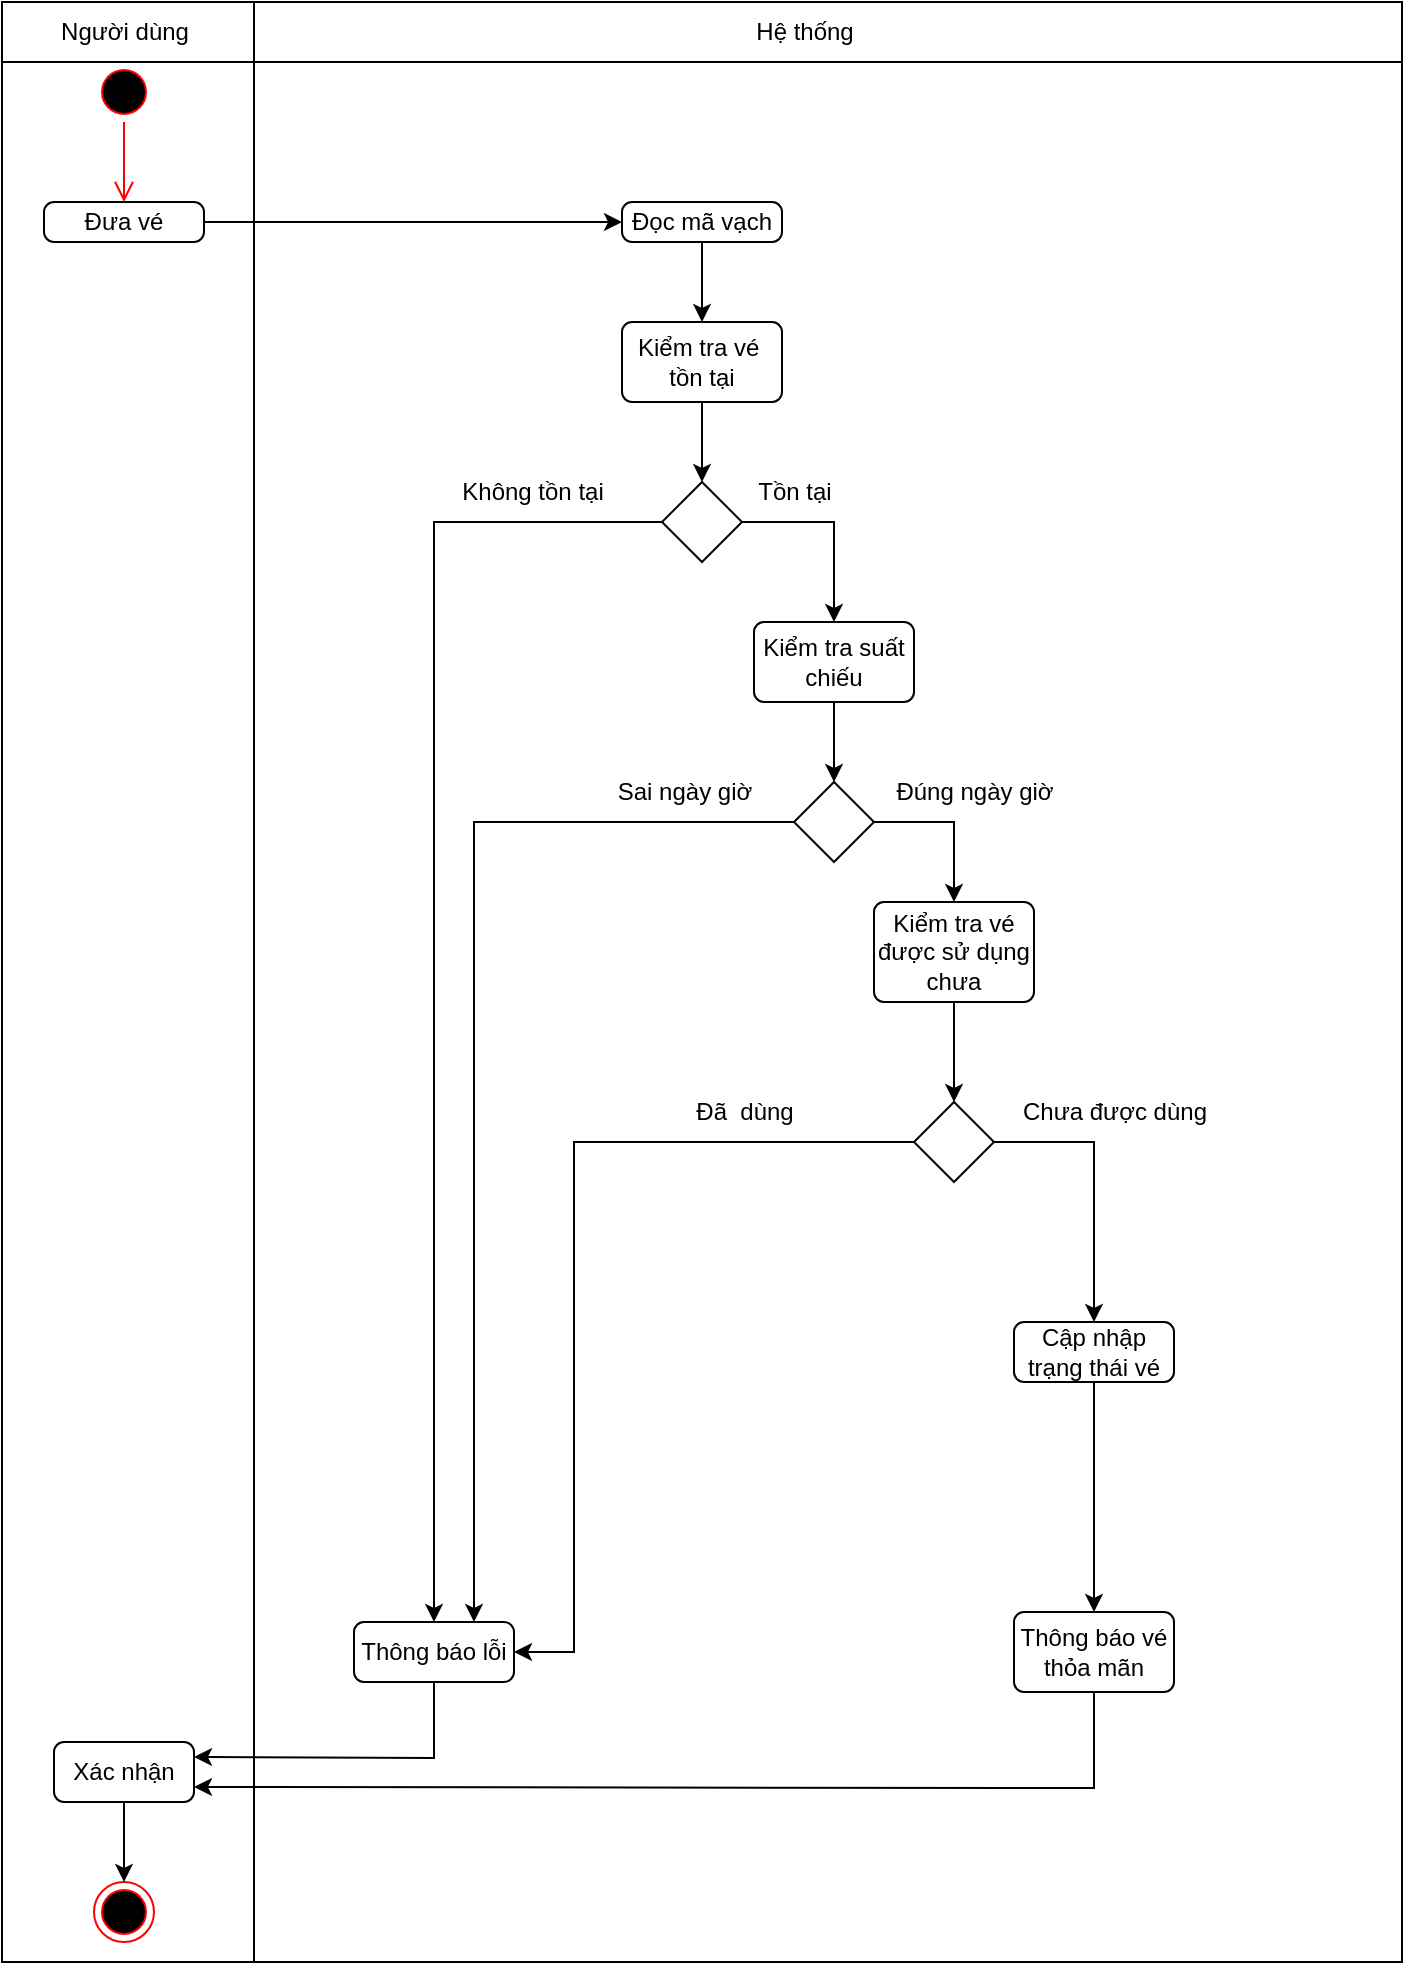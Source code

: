<mxfile version="26.3.0">
  <diagram name="Trang-1" id="3O6v079cTNL4a60Rlskj">
    <mxGraphModel dx="1281" dy="1731" grid="1" gridSize="10" guides="1" tooltips="1" connect="1" arrows="1" fold="1" page="1" pageScale="1" pageWidth="827" pageHeight="1169" math="0" shadow="0">
      <root>
        <mxCell id="0" />
        <mxCell id="1" parent="0" />
        <mxCell id="9X-iyGA57ElhtHI6-V3u-1" value="" style="shape=internalStorage;whiteSpace=wrap;html=1;backgroundOutline=1;dx=126;dy=30;" vertex="1" parent="1">
          <mxGeometry x="64" y="-740" width="700" height="980" as="geometry" />
        </mxCell>
        <mxCell id="9X-iyGA57ElhtHI6-V3u-2" value="Người dùng" style="text;html=1;align=center;verticalAlign=middle;resizable=0;points=[];autosize=1;strokeColor=none;fillColor=none;" vertex="1" parent="1">
          <mxGeometry x="80" y="-740" width="90" height="30" as="geometry" />
        </mxCell>
        <mxCell id="9X-iyGA57ElhtHI6-V3u-3" value="Hệ thống" style="text;html=1;align=center;verticalAlign=middle;resizable=0;points=[];autosize=1;strokeColor=none;fillColor=none;" vertex="1" parent="1">
          <mxGeometry x="430" y="-740" width="70" height="30" as="geometry" />
        </mxCell>
        <mxCell id="9X-iyGA57ElhtHI6-V3u-6" value="Đưa vé" style="html=1;align=center;verticalAlign=middle;rounded=1;absoluteArcSize=1;arcSize=10;dashed=0;whiteSpace=wrap;" vertex="1" parent="1">
          <mxGeometry x="85" y="-640" width="80" height="20" as="geometry" />
        </mxCell>
        <mxCell id="9X-iyGA57ElhtHI6-V3u-8" value="" style="ellipse;html=1;shape=startState;fillColor=#000000;strokeColor=#ff0000;" vertex="1" parent="1">
          <mxGeometry x="110" y="-710" width="30" height="30" as="geometry" />
        </mxCell>
        <mxCell id="9X-iyGA57ElhtHI6-V3u-9" value="" style="edgeStyle=orthogonalEdgeStyle;html=1;verticalAlign=bottom;endArrow=open;endSize=8;strokeColor=#ff0000;rounded=0;entryX=0.5;entryY=0;entryDx=0;entryDy=0;" edge="1" source="9X-iyGA57ElhtHI6-V3u-8" parent="1" target="9X-iyGA57ElhtHI6-V3u-6">
          <mxGeometry relative="1" as="geometry">
            <mxPoint x="125" y="-640" as="targetPoint" />
          </mxGeometry>
        </mxCell>
        <mxCell id="9X-iyGA57ElhtHI6-V3u-10" value="Đọc mã vạch" style="html=1;align=center;verticalAlign=middle;rounded=1;absoluteArcSize=1;arcSize=10;dashed=0;whiteSpace=wrap;" vertex="1" parent="1">
          <mxGeometry x="374" y="-640" width="80" height="20" as="geometry" />
        </mxCell>
        <mxCell id="9X-iyGA57ElhtHI6-V3u-12" value="" style="endArrow=classic;html=1;rounded=0;exitX=1;exitY=0.5;exitDx=0;exitDy=0;entryX=0;entryY=0.5;entryDx=0;entryDy=0;" edge="1" parent="1" source="9X-iyGA57ElhtHI6-V3u-6" target="9X-iyGA57ElhtHI6-V3u-10">
          <mxGeometry width="50" height="50" relative="1" as="geometry">
            <mxPoint x="390" y="-500" as="sourcePoint" />
            <mxPoint x="440" y="-550" as="targetPoint" />
          </mxGeometry>
        </mxCell>
        <mxCell id="9X-iyGA57ElhtHI6-V3u-13" value="" style="endArrow=classic;html=1;rounded=0;exitX=0.5;exitY=1;exitDx=0;exitDy=0;entryX=0.5;entryY=0;entryDx=0;entryDy=0;" edge="1" parent="1" source="9X-iyGA57ElhtHI6-V3u-10" target="9X-iyGA57ElhtHI6-V3u-14">
          <mxGeometry width="50" height="50" relative="1" as="geometry">
            <mxPoint x="175" y="-620" as="sourcePoint" />
            <mxPoint x="384" y="-620" as="targetPoint" />
          </mxGeometry>
        </mxCell>
        <mxCell id="9X-iyGA57ElhtHI6-V3u-14" value="Kiểm tra vé&amp;nbsp; tồn tại" style="html=1;align=center;verticalAlign=middle;rounded=1;absoluteArcSize=1;arcSize=10;dashed=0;whiteSpace=wrap;" vertex="1" parent="1">
          <mxGeometry x="374" y="-580" width="80" height="40" as="geometry" />
        </mxCell>
        <mxCell id="9X-iyGA57ElhtHI6-V3u-15" value="Kiểm tra suất chiếu" style="html=1;align=center;verticalAlign=middle;rounded=1;absoluteArcSize=1;arcSize=10;dashed=0;whiteSpace=wrap;" vertex="1" parent="1">
          <mxGeometry x="440" y="-430" width="80" height="40" as="geometry" />
        </mxCell>
        <mxCell id="9X-iyGA57ElhtHI6-V3u-16" value="Kiểm tra vé được sử dụng chưa" style="html=1;align=center;verticalAlign=middle;rounded=1;absoluteArcSize=1;arcSize=10;dashed=0;whiteSpace=wrap;" vertex="1" parent="1">
          <mxGeometry x="500" y="-290" width="80" height="50" as="geometry" />
        </mxCell>
        <mxCell id="9X-iyGA57ElhtHI6-V3u-17" value="" style="shape=rhombus;html=1;verticalLabelPosition=bottom;verticalAlignment=top;" vertex="1" parent="1">
          <mxGeometry x="394" y="-500" width="40" height="40" as="geometry" />
        </mxCell>
        <mxCell id="9X-iyGA57ElhtHI6-V3u-21" value="" style="endArrow=classic;html=1;rounded=0;exitX=0.5;exitY=1;exitDx=0;exitDy=0;entryX=0.5;entryY=0;entryDx=0;entryDy=0;" edge="1" parent="1" target="9X-iyGA57ElhtHI6-V3u-17">
          <mxGeometry width="50" height="50" relative="1" as="geometry">
            <mxPoint x="414" y="-540" as="sourcePoint" />
            <mxPoint x="414" y="-500" as="targetPoint" />
          </mxGeometry>
        </mxCell>
        <mxCell id="9X-iyGA57ElhtHI6-V3u-22" value="" style="endArrow=classic;html=1;rounded=0;exitX=1;exitY=0.5;exitDx=0;exitDy=0;" edge="1" parent="1" source="9X-iyGA57ElhtHI6-V3u-17" target="9X-iyGA57ElhtHI6-V3u-15">
          <mxGeometry width="50" height="50" relative="1" as="geometry">
            <mxPoint x="570" y="-500" as="sourcePoint" />
            <mxPoint x="570" y="-460" as="targetPoint" />
            <Array as="points">
              <mxPoint x="480" y="-480" />
            </Array>
          </mxGeometry>
        </mxCell>
        <mxCell id="9X-iyGA57ElhtHI6-V3u-23" value="" style="endArrow=classic;html=1;rounded=0;exitX=0;exitY=0.5;exitDx=0;exitDy=0;entryX=0.5;entryY=0;entryDx=0;entryDy=0;" edge="1" parent="1" source="9X-iyGA57ElhtHI6-V3u-17" target="9X-iyGA57ElhtHI6-V3u-24">
          <mxGeometry width="50" height="50" relative="1" as="geometry">
            <mxPoint x="424" y="-530" as="sourcePoint" />
            <mxPoint x="424" y="-490" as="targetPoint" />
            <Array as="points">
              <mxPoint x="280" y="-480" />
            </Array>
          </mxGeometry>
        </mxCell>
        <mxCell id="9X-iyGA57ElhtHI6-V3u-24" value="Thông báo lỗi" style="html=1;align=center;verticalAlign=middle;rounded=1;absoluteArcSize=1;arcSize=10;dashed=0;whiteSpace=wrap;" vertex="1" parent="1">
          <mxGeometry x="240" y="70" width="80" height="30" as="geometry" />
        </mxCell>
        <mxCell id="9X-iyGA57ElhtHI6-V3u-25" value="" style="rhombus;whiteSpace=wrap;html=1;" vertex="1" parent="1">
          <mxGeometry x="460" y="-350" width="40" height="40" as="geometry" />
        </mxCell>
        <mxCell id="9X-iyGA57ElhtHI6-V3u-26" value="" style="endArrow=classic;html=1;rounded=0;exitX=0.5;exitY=1;exitDx=0;exitDy=0;entryX=0.5;entryY=0;entryDx=0;entryDy=0;" edge="1" parent="1" source="9X-iyGA57ElhtHI6-V3u-15" target="9X-iyGA57ElhtHI6-V3u-25">
          <mxGeometry width="50" height="50" relative="1" as="geometry">
            <mxPoint x="490" y="-380" as="sourcePoint" />
            <mxPoint x="490" y="-340" as="targetPoint" />
          </mxGeometry>
        </mxCell>
        <mxCell id="9X-iyGA57ElhtHI6-V3u-27" value="" style="endArrow=classic;html=1;rounded=0;exitX=1;exitY=0.5;exitDx=0;exitDy=0;entryX=0.5;entryY=0;entryDx=0;entryDy=0;" edge="1" parent="1" source="9X-iyGA57ElhtHI6-V3u-25" target="9X-iyGA57ElhtHI6-V3u-16">
          <mxGeometry width="50" height="50" relative="1" as="geometry">
            <mxPoint x="550" y="-330" as="sourcePoint" />
            <mxPoint x="626" y="-280" as="targetPoint" />
            <Array as="points">
              <mxPoint x="540" y="-330" />
            </Array>
          </mxGeometry>
        </mxCell>
        <mxCell id="9X-iyGA57ElhtHI6-V3u-28" value="" style="endArrow=classic;html=1;rounded=0;exitX=0;exitY=0.5;exitDx=0;exitDy=0;entryX=0.75;entryY=0;entryDx=0;entryDy=0;" edge="1" parent="1" source="9X-iyGA57ElhtHI6-V3u-25" target="9X-iyGA57ElhtHI6-V3u-24">
          <mxGeometry width="50" height="50" relative="1" as="geometry">
            <mxPoint x="488" y="-330" as="sourcePoint" />
            <mxPoint x="374" y="-10" as="targetPoint" />
            <Array as="points">
              <mxPoint x="300" y="-330" />
            </Array>
          </mxGeometry>
        </mxCell>
        <mxCell id="9X-iyGA57ElhtHI6-V3u-31" value="" style="rhombus;whiteSpace=wrap;html=1;" vertex="1" parent="1">
          <mxGeometry x="520" y="-190" width="40" height="40" as="geometry" />
        </mxCell>
        <mxCell id="9X-iyGA57ElhtHI6-V3u-32" value="" style="endArrow=classic;html=1;rounded=0;exitX=0.5;exitY=1;exitDx=0;exitDy=0;entryX=0.5;entryY=0;entryDx=0;entryDy=0;" edge="1" parent="1" source="9X-iyGA57ElhtHI6-V3u-16" target="9X-iyGA57ElhtHI6-V3u-31">
          <mxGeometry width="50" height="50" relative="1" as="geometry">
            <mxPoint x="580" y="-210" as="sourcePoint" />
            <mxPoint x="580" y="-170" as="targetPoint" />
          </mxGeometry>
        </mxCell>
        <mxCell id="9X-iyGA57ElhtHI6-V3u-34" value="" style="endArrow=classic;html=1;rounded=0;exitX=1;exitY=0.5;exitDx=0;exitDy=0;" edge="1" parent="1" source="9X-iyGA57ElhtHI6-V3u-31" target="9X-iyGA57ElhtHI6-V3u-36">
          <mxGeometry width="50" height="50" relative="1" as="geometry">
            <mxPoint x="570" y="-170" as="sourcePoint" />
            <mxPoint x="610" y="-120" as="targetPoint" />
            <Array as="points">
              <mxPoint x="610" y="-170" />
            </Array>
          </mxGeometry>
        </mxCell>
        <mxCell id="9X-iyGA57ElhtHI6-V3u-36" value="Cập nhập trạng thái vé" style="html=1;align=center;verticalAlign=middle;rounded=1;absoluteArcSize=1;arcSize=10;dashed=0;whiteSpace=wrap;" vertex="1" parent="1">
          <mxGeometry x="570" y="-80" width="80" height="30" as="geometry" />
        </mxCell>
        <mxCell id="9X-iyGA57ElhtHI6-V3u-39" value="Thông báo vé thỏa mãn" style="html=1;align=center;verticalAlign=middle;rounded=1;absoluteArcSize=1;arcSize=10;dashed=0;whiteSpace=wrap;" vertex="1" parent="1">
          <mxGeometry x="570" y="65" width="80" height="40" as="geometry" />
        </mxCell>
        <mxCell id="9X-iyGA57ElhtHI6-V3u-40" value="" style="endArrow=classic;html=1;rounded=0;exitX=0.5;exitY=1;exitDx=0;exitDy=0;entryX=0.5;entryY=0;entryDx=0;entryDy=0;" edge="1" parent="1" source="9X-iyGA57ElhtHI6-V3u-36" target="9X-iyGA57ElhtHI6-V3u-39">
          <mxGeometry width="50" height="50" relative="1" as="geometry">
            <mxPoint x="609.29" y="-20" as="sourcePoint" />
            <mxPoint x="609.29" y="30" as="targetPoint" />
          </mxGeometry>
        </mxCell>
        <mxCell id="9X-iyGA57ElhtHI6-V3u-41" value="Xác nhận" style="html=1;align=center;verticalAlign=middle;rounded=1;absoluteArcSize=1;arcSize=10;dashed=0;whiteSpace=wrap;" vertex="1" parent="1">
          <mxGeometry x="90" y="130" width="70" height="30" as="geometry" />
        </mxCell>
        <mxCell id="9X-iyGA57ElhtHI6-V3u-42" value="" style="endArrow=classic;html=1;rounded=0;entryX=1;entryY=0.25;entryDx=0;entryDy=0;" edge="1" parent="1" source="9X-iyGA57ElhtHI6-V3u-24" target="9X-iyGA57ElhtHI6-V3u-41">
          <mxGeometry width="50" height="50" relative="1" as="geometry">
            <mxPoint x="279.29" y="105" as="sourcePoint" />
            <mxPoint x="279.29" y="145" as="targetPoint" />
            <Array as="points">
              <mxPoint x="280" y="138" />
            </Array>
          </mxGeometry>
        </mxCell>
        <mxCell id="9X-iyGA57ElhtHI6-V3u-43" value="" style="endArrow=classic;html=1;rounded=0;exitX=0.5;exitY=1;exitDx=0;exitDy=0;entryX=1;entryY=0.75;entryDx=0;entryDy=0;" edge="1" parent="1" source="9X-iyGA57ElhtHI6-V3u-39" target="9X-iyGA57ElhtHI6-V3u-41">
          <mxGeometry width="50" height="50" relative="1" as="geometry">
            <mxPoint x="600" y="120" as="sourcePoint" />
            <mxPoint x="600" y="170" as="targetPoint" />
            <Array as="points">
              <mxPoint x="610" y="153" />
            </Array>
          </mxGeometry>
        </mxCell>
        <mxCell id="9X-iyGA57ElhtHI6-V3u-44" value="" style="ellipse;html=1;shape=endState;fillColor=#000000;strokeColor=#ff0000;" vertex="1" parent="1">
          <mxGeometry x="110" y="200" width="30" height="30" as="geometry" />
        </mxCell>
        <mxCell id="9X-iyGA57ElhtHI6-V3u-45" value="" style="endArrow=classic;html=1;rounded=0;exitX=0.5;exitY=1;exitDx=0;exitDy=0;entryX=0.5;entryY=0;entryDx=0;entryDy=0;" edge="1" parent="1" source="9X-iyGA57ElhtHI6-V3u-41" target="9X-iyGA57ElhtHI6-V3u-44">
          <mxGeometry width="50" height="50" relative="1" as="geometry">
            <mxPoint x="140" y="170" as="sourcePoint" />
            <mxPoint x="140" y="220" as="targetPoint" />
          </mxGeometry>
        </mxCell>
        <mxCell id="9X-iyGA57ElhtHI6-V3u-46" value="Tồn tại" style="text;html=1;align=center;verticalAlign=middle;resizable=0;points=[];autosize=1;strokeColor=none;fillColor=none;" vertex="1" parent="1">
          <mxGeometry x="430" y="-510" width="60" height="30" as="geometry" />
        </mxCell>
        <mxCell id="9X-iyGA57ElhtHI6-V3u-47" value="Không tồn tại" style="text;html=1;align=center;verticalAlign=middle;resizable=0;points=[];autosize=1;strokeColor=none;fillColor=none;" vertex="1" parent="1">
          <mxGeometry x="284" y="-510" width="90" height="30" as="geometry" />
        </mxCell>
        <mxCell id="9X-iyGA57ElhtHI6-V3u-48" value="Sai ngày giờ" style="text;html=1;align=center;verticalAlign=middle;resizable=0;points=[];autosize=1;strokeColor=none;fillColor=none;" vertex="1" parent="1">
          <mxGeometry x="360" y="-360" width="90" height="30" as="geometry" />
        </mxCell>
        <mxCell id="9X-iyGA57ElhtHI6-V3u-49" value="Đúng ngày giờ" style="text;html=1;align=center;verticalAlign=middle;resizable=0;points=[];autosize=1;strokeColor=none;fillColor=none;" vertex="1" parent="1">
          <mxGeometry x="500" y="-360" width="100" height="30" as="geometry" />
        </mxCell>
        <mxCell id="9X-iyGA57ElhtHI6-V3u-50" value="Chưa được dùng" style="text;html=1;align=center;verticalAlign=middle;resizable=0;points=[];autosize=1;strokeColor=none;fillColor=none;" vertex="1" parent="1">
          <mxGeometry x="560" y="-200" width="120" height="30" as="geometry" />
        </mxCell>
        <mxCell id="9X-iyGA57ElhtHI6-V3u-52" value="" style="endArrow=classic;html=1;rounded=0;exitX=0;exitY=0.5;exitDx=0;exitDy=0;" edge="1" parent="1" source="9X-iyGA57ElhtHI6-V3u-31" target="9X-iyGA57ElhtHI6-V3u-24">
          <mxGeometry width="50" height="50" relative="1" as="geometry">
            <mxPoint x="520" y="-170" as="sourcePoint" />
            <mxPoint x="320" y="85" as="targetPoint" />
            <Array as="points">
              <mxPoint x="350" y="-170" />
              <mxPoint x="350" y="85" />
            </Array>
          </mxGeometry>
        </mxCell>
        <mxCell id="9X-iyGA57ElhtHI6-V3u-51" value="Đã&amp;nbsp; dùng" style="text;html=1;align=center;verticalAlign=middle;resizable=0;points=[];autosize=1;strokeColor=none;fillColor=none;" vertex="1" parent="1">
          <mxGeometry x="400" y="-200" width="70" height="30" as="geometry" />
        </mxCell>
      </root>
    </mxGraphModel>
  </diagram>
</mxfile>
